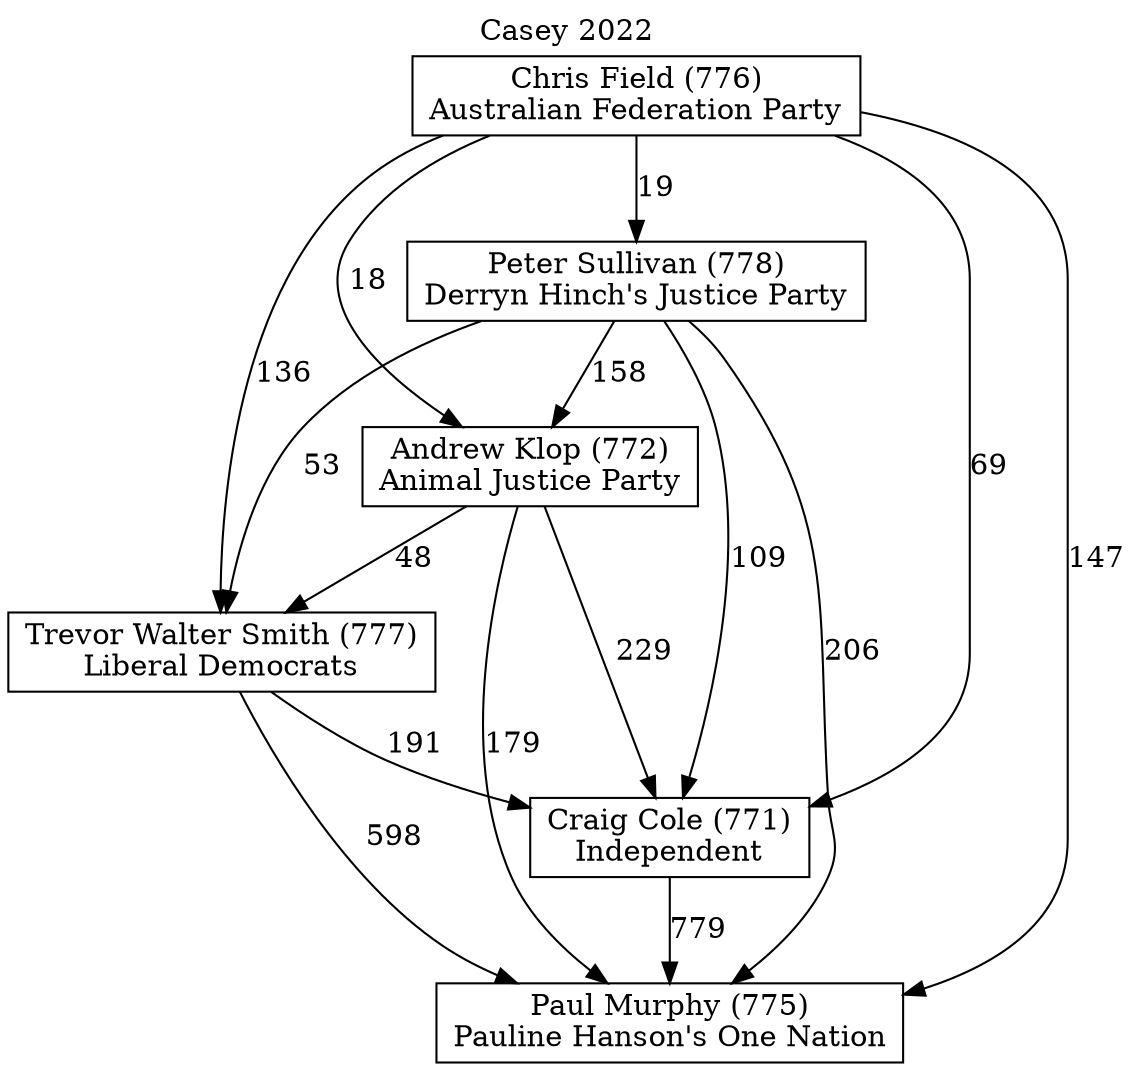 // House preference flow
digraph "Paul Murphy (775)_Casey_2022" {
	graph [label="Casey 2022" labelloc=t mclimit=10]
	node [shape=box]
	"Peter Sullivan (778)" [label="Peter Sullivan (778)
Derryn Hinch's Justice Party"]
	"Craig Cole (771)" [label="Craig Cole (771)
Independent"]
	"Trevor Walter Smith (777)" [label="Trevor Walter Smith (777)
Liberal Democrats"]
	"Andrew Klop (772)" [label="Andrew Klop (772)
Animal Justice Party"]
	"Paul Murphy (775)" [label="Paul Murphy (775)
Pauline Hanson's One Nation"]
	"Chris Field (776)" [label="Chris Field (776)
Australian Federation Party"]
	"Peter Sullivan (778)" -> "Andrew Klop (772)" [label=158]
	"Peter Sullivan (778)" -> "Craig Cole (771)" [label=109]
	"Trevor Walter Smith (777)" -> "Paul Murphy (775)" [label=598]
	"Chris Field (776)" -> "Peter Sullivan (778)" [label=19]
	"Chris Field (776)" -> "Andrew Klop (772)" [label=18]
	"Craig Cole (771)" -> "Paul Murphy (775)" [label=779]
	"Chris Field (776)" -> "Trevor Walter Smith (777)" [label=136]
	"Peter Sullivan (778)" -> "Paul Murphy (775)" [label=206]
	"Chris Field (776)" -> "Craig Cole (771)" [label=69]
	"Chris Field (776)" -> "Paul Murphy (775)" [label=147]
	"Peter Sullivan (778)" -> "Trevor Walter Smith (777)" [label=53]
	"Andrew Klop (772)" -> "Paul Murphy (775)" [label=179]
	"Andrew Klop (772)" -> "Trevor Walter Smith (777)" [label=48]
	"Andrew Klop (772)" -> "Craig Cole (771)" [label=229]
	"Trevor Walter Smith (777)" -> "Craig Cole (771)" [label=191]
}
